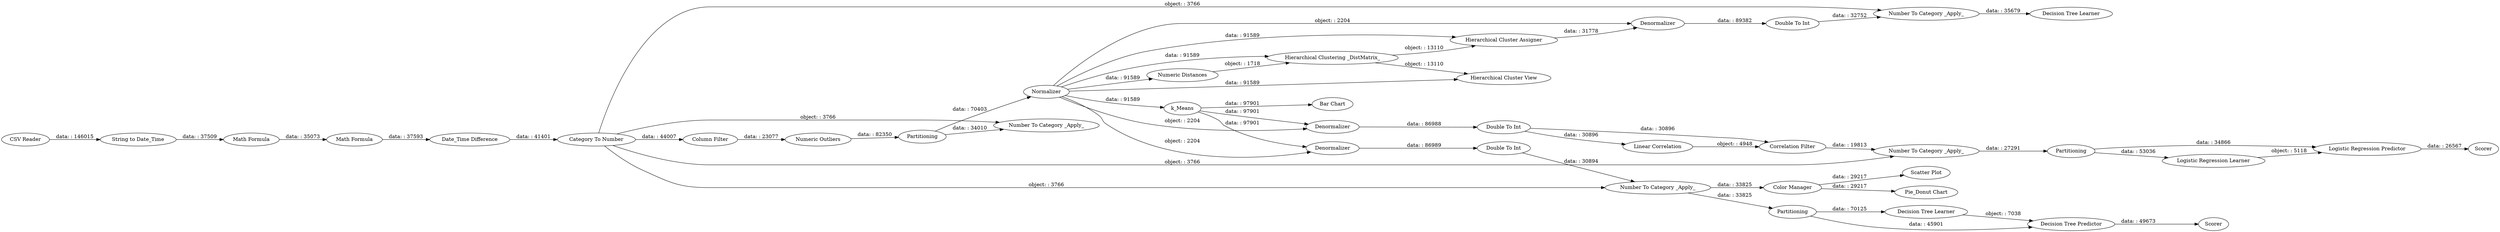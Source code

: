 digraph {
	"-1376543642090353921_8" [label="Category To Number"]
	"-1376543642090353921_36" [label=Scorer]
	"-1376543642090353921_30" [label="Linear Correlation"]
	"-1376543642090353921_27" [label="Number To Category _Apply_"]
	"-1376543642090353921_24" [label="Double To Int"]
	"-1376543642090353921_28" [label="Double To Int"]
	"-1376543642090353921_10" [label=Partitioning]
	"-1376543642090353921_33" [label="Number To Category _Apply_"]
	"-1376543642090353921_39" [label="Scatter Plot"]
	"-1376543642090353921_40" [label=Partitioning]
	"-1376543642090353921_37" [label="Bar Chart"]
	"-1376543642090353921_19" [label="Decision Tree Learner"]
	"-1376543642090353921_22" [label="Number To Category _Apply_"]
	"-1376543642090353921_13" [label="Numeric Distances"]
	"-1376543642090353921_11" [label=Normalizer]
	"-1376543642090353921_43" [label="Pie_Donut Chart"]
	"-1376543642090353921_31" [label="Correlation Filter"]
	"-1376543642090353921_7" [label="Column Filter"]
	"-1376543642090353921_41" [label=Partitioning]
	"-1376543642090353921_38" [label="Color Manager"]
	"-1376543642090353921_26" [label="Logistic Regression Learner"]
	"-1376543642090353921_32" [label="Decision Tree Predictor"]
	"-1376543642090353921_17" [label=k_Means]
	"-1376543642090353921_9" [label="Numeric Outliers"]
	"-1376543642090353921_29" [label=Denormalizer]
	"-1376543642090353921_14" [label="Hierarchical Clustering _DistMatrix_"]
	"-1376543642090353921_25" [label="Double To Int"]
	"-1376543642090353921_3" [label="Math Formula"]
	"-1376543642090353921_18" [label="Decision Tree Learner"]
	"-1376543642090353921_21" [label=Denormalizer]
	"-1376543642090353921_15" [label="Hierarchical Cluster View"]
	"-1376543642090353921_20" [label=Denormalizer]
	"-1376543642090353921_42" [label=Scorer]
	"-1376543642090353921_1" [label="CSV Reader"]
	"-1376543642090353921_6" [label="Date_Time Difference"]
	"-1376543642090353921_4" [label="Math Formula"]
	"-1376543642090353921_16" [label="Hierarchical Cluster Assigner"]
	"-1376543642090353921_34" [label="Logistic Regression Predictor"]
	"-1376543642090353921_23" [label="Number To Category _Apply_"]
	"-1376543642090353921_2" [label="String to Date_Time"]
	"-1376543642090353921_10" -> "-1376543642090353921_11" [label="data: : 70403"]
	"-1376543642090353921_11" -> "-1376543642090353921_21" [label="object: : 2204"]
	"-1376543642090353921_31" -> "-1376543642090353921_27" [label="data: : 19813"]
	"-1376543642090353921_19" -> "-1376543642090353921_32" [label="object: : 7038"]
	"-1376543642090353921_11" -> "-1376543642090353921_29" [label="object: : 2204"]
	"-1376543642090353921_14" -> "-1376543642090353921_15" [label="object: : 13110"]
	"-1376543642090353921_25" -> "-1376543642090353921_22" [label="data: : 32752"]
	"-1376543642090353921_11" -> "-1376543642090353921_13" [label="data: : 91589"]
	"-1376543642090353921_17" -> "-1376543642090353921_21" [label="data: : 97901"]
	"-1376543642090353921_23" -> "-1376543642090353921_40" [label="data: : 33825"]
	"-1376543642090353921_11" -> "-1376543642090353921_20" [label="object: : 2204"]
	"-1376543642090353921_2" -> "-1376543642090353921_3" [label="data: : 37509"]
	"-1376543642090353921_28" -> "-1376543642090353921_31" [label="data: : 30896"]
	"-1376543642090353921_8" -> "-1376543642090353921_22" [label="object: : 3766"]
	"-1376543642090353921_1" -> "-1376543642090353921_2" [label="data: : 146015"]
	"-1376543642090353921_11" -> "-1376543642090353921_14" [label="data: : 91589"]
	"-1376543642090353921_17" -> "-1376543642090353921_29" [label="data: : 97901"]
	"-1376543642090353921_34" -> "-1376543642090353921_42" [label="data: : 26567"]
	"-1376543642090353921_38" -> "-1376543642090353921_39" [label="data: : 29217"]
	"-1376543642090353921_17" -> "-1376543642090353921_37" [label="data: : 97901"]
	"-1376543642090353921_8" -> "-1376543642090353921_23" [label="object: : 3766"]
	"-1376543642090353921_40" -> "-1376543642090353921_32" [label="data: : 45901"]
	"-1376543642090353921_11" -> "-1376543642090353921_16" [label="data: : 91589"]
	"-1376543642090353921_41" -> "-1376543642090353921_26" [label="data: : 53036"]
	"-1376543642090353921_38" -> "-1376543642090353921_43" [label="data: : 29217"]
	"-1376543642090353921_11" -> "-1376543642090353921_17" [label="data: : 91589"]
	"-1376543642090353921_27" -> "-1376543642090353921_41" [label="data: : 27291"]
	"-1376543642090353921_26" -> "-1376543642090353921_34" [label="object: : 5118"]
	"-1376543642090353921_40" -> "-1376543642090353921_19" [label="data: : 70125"]
	"-1376543642090353921_9" -> "-1376543642090353921_10" [label="data: : 82350"]
	"-1376543642090353921_30" -> "-1376543642090353921_31" [label="object: : 4948"]
	"-1376543642090353921_24" -> "-1376543642090353921_23" [label="data: : 30894"]
	"-1376543642090353921_14" -> "-1376543642090353921_16" [label="object: : 13110"]
	"-1376543642090353921_11" -> "-1376543642090353921_15" [label="data: : 91589"]
	"-1376543642090353921_8" -> "-1376543642090353921_33" [label="object: : 3766"]
	"-1376543642090353921_41" -> "-1376543642090353921_34" [label="data: : 34866"]
	"-1376543642090353921_28" -> "-1376543642090353921_30" [label="data: : 30896"]
	"-1376543642090353921_32" -> "-1376543642090353921_36" [label="data: : 49673"]
	"-1376543642090353921_8" -> "-1376543642090353921_27" [label="object: : 3766"]
	"-1376543642090353921_23" -> "-1376543642090353921_38" [label="data: : 33825"]
	"-1376543642090353921_10" -> "-1376543642090353921_33" [label="data: : 34010"]
	"-1376543642090353921_29" -> "-1376543642090353921_28" [label="data: : 86988"]
	"-1376543642090353921_13" -> "-1376543642090353921_14" [label="object: : 1718"]
	"-1376543642090353921_16" -> "-1376543642090353921_20" [label="data: : 31778"]
	"-1376543642090353921_4" -> "-1376543642090353921_6" [label="data: : 37593"]
	"-1376543642090353921_21" -> "-1376543642090353921_24" [label="data: : 86989"]
	"-1376543642090353921_8" -> "-1376543642090353921_7" [label="data: : 44007"]
	"-1376543642090353921_22" -> "-1376543642090353921_18" [label="data: : 35679"]
	"-1376543642090353921_20" -> "-1376543642090353921_25" [label="data: : 89382"]
	"-1376543642090353921_3" -> "-1376543642090353921_4" [label="data: : 35073"]
	"-1376543642090353921_7" -> "-1376543642090353921_9" [label="data: : 23077"]
	"-1376543642090353921_6" -> "-1376543642090353921_8" [label="data: : 41401"]
	rankdir=LR
}
